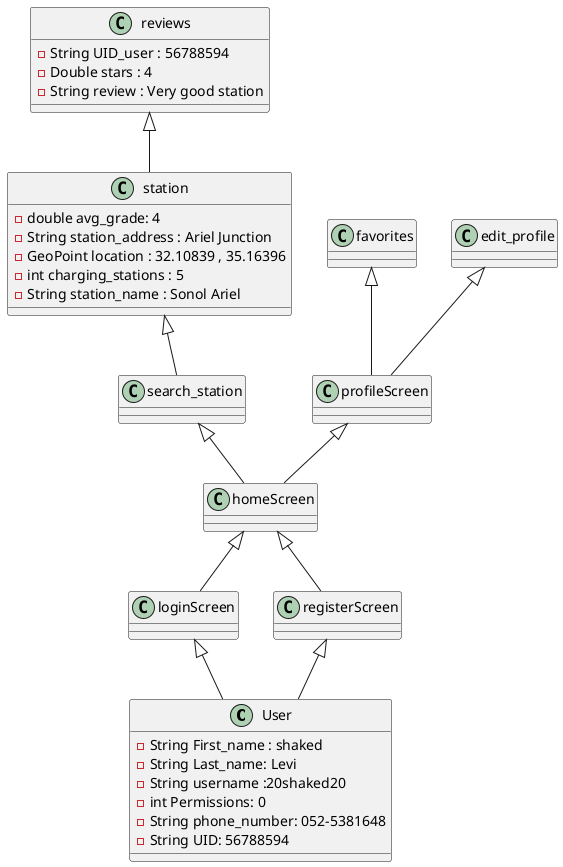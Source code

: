 @startuml
'https://plantuml.com/class-diagram



class User {
-String First_name : shaked
-String Last_name: Levi
-String username :20shaked20
-int Permissions: 0
-String phone_number: 052-5381648
-String UID: 56788594

}


class loginScreen {
}

class registerScreen {
}

class homeScreen {
}

class search_station {
}
class profileScreen {
}
class favorites {
}

class edit_profile {
}
class station {
-double avg_grade: 4
-String station_address : Ariel Junction
-GeoPoint location : 32.10839 , 35.16396
-int charging_stations : 5
-String station_name : Sonol Ariel


}

class reviews {
 - String UID_user : 56788594
   - Double stars : 4
   - String review : Very good station



}

loginScreen <|-- User
registerScreen <|-- User
homeScreen <|-- loginScreen
homeScreen <|-- registerScreen
search_station <|-- homeScreen
profileScreen <|-- homeScreen
edit_profile <|-- profileScreen
favorites <|-- profileScreen
station <|-- search_station
reviews <|-- station

@enduml